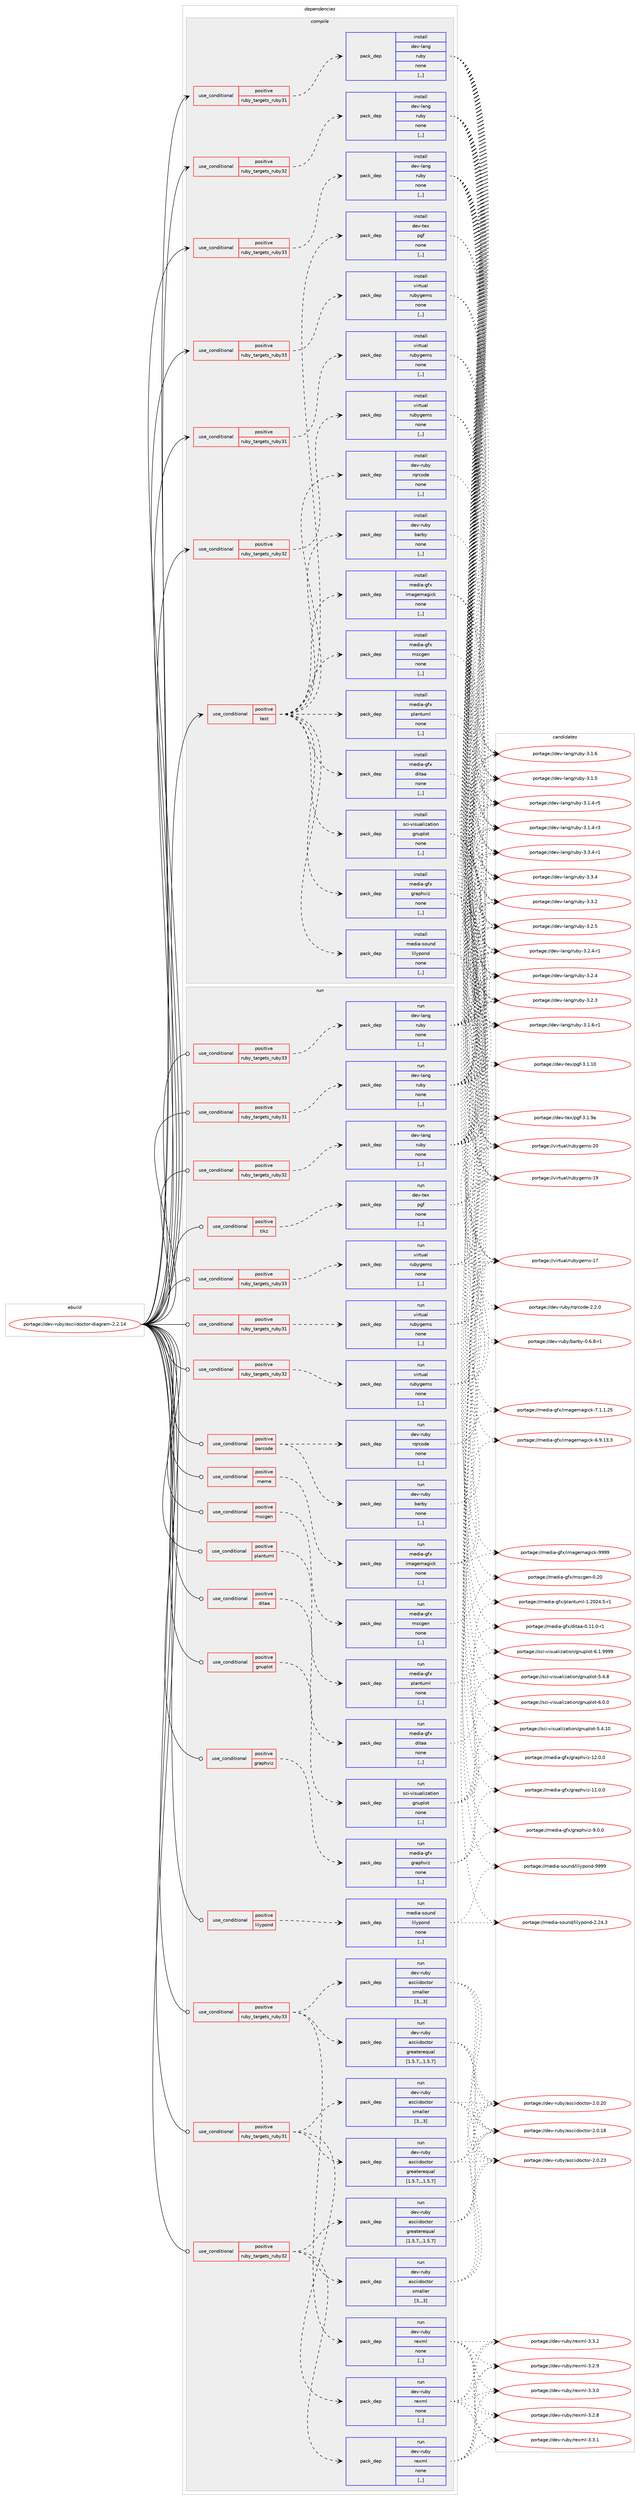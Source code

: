 digraph prolog {

# *************
# Graph options
# *************

newrank=true;
concentrate=true;
compound=true;
graph [rankdir=LR,fontname=Helvetica,fontsize=10,ranksep=1.5];#, ranksep=2.5, nodesep=0.2];
edge  [arrowhead=vee];
node  [fontname=Helvetica,fontsize=10];

# **********
# The ebuild
# **********

subgraph cluster_leftcol {
color=gray;
label=<<i>ebuild</i>>;
id [label="portage://dev-ruby/asciidoctor-diagram-2.2.14", color=red, width=4, href="../dev-ruby/asciidoctor-diagram-2.2.14.svg"];
}

# ****************
# The dependencies
# ****************

subgraph cluster_midcol {
color=gray;
label=<<i>dependencies</i>>;
subgraph cluster_compile {
fillcolor="#eeeeee";
style=filled;
label=<<i>compile</i>>;
subgraph cond44416 {
dependency176655 [label=<<TABLE BORDER="0" CELLBORDER="1" CELLSPACING="0" CELLPADDING="4"><TR><TD ROWSPAN="3" CELLPADDING="10">use_conditional</TD></TR><TR><TD>positive</TD></TR><TR><TD>ruby_targets_ruby31</TD></TR></TABLE>>, shape=none, color=red];
subgraph pack130947 {
dependency176656 [label=<<TABLE BORDER="0" CELLBORDER="1" CELLSPACING="0" CELLPADDING="4" WIDTH="220"><TR><TD ROWSPAN="6" CELLPADDING="30">pack_dep</TD></TR><TR><TD WIDTH="110">install</TD></TR><TR><TD>dev-lang</TD></TR><TR><TD>ruby</TD></TR><TR><TD>none</TD></TR><TR><TD>[,,]</TD></TR></TABLE>>, shape=none, color=blue];
}
dependency176655:e -> dependency176656:w [weight=20,style="dashed",arrowhead="vee"];
}
id:e -> dependency176655:w [weight=20,style="solid",arrowhead="vee"];
subgraph cond44417 {
dependency176657 [label=<<TABLE BORDER="0" CELLBORDER="1" CELLSPACING="0" CELLPADDING="4"><TR><TD ROWSPAN="3" CELLPADDING="10">use_conditional</TD></TR><TR><TD>positive</TD></TR><TR><TD>ruby_targets_ruby31</TD></TR></TABLE>>, shape=none, color=red];
subgraph pack130948 {
dependency176658 [label=<<TABLE BORDER="0" CELLBORDER="1" CELLSPACING="0" CELLPADDING="4" WIDTH="220"><TR><TD ROWSPAN="6" CELLPADDING="30">pack_dep</TD></TR><TR><TD WIDTH="110">install</TD></TR><TR><TD>virtual</TD></TR><TR><TD>rubygems</TD></TR><TR><TD>none</TD></TR><TR><TD>[,,]</TD></TR></TABLE>>, shape=none, color=blue];
}
dependency176657:e -> dependency176658:w [weight=20,style="dashed",arrowhead="vee"];
}
id:e -> dependency176657:w [weight=20,style="solid",arrowhead="vee"];
subgraph cond44418 {
dependency176659 [label=<<TABLE BORDER="0" CELLBORDER="1" CELLSPACING="0" CELLPADDING="4"><TR><TD ROWSPAN="3" CELLPADDING="10">use_conditional</TD></TR><TR><TD>positive</TD></TR><TR><TD>ruby_targets_ruby32</TD></TR></TABLE>>, shape=none, color=red];
subgraph pack130949 {
dependency176660 [label=<<TABLE BORDER="0" CELLBORDER="1" CELLSPACING="0" CELLPADDING="4" WIDTH="220"><TR><TD ROWSPAN="6" CELLPADDING="30">pack_dep</TD></TR><TR><TD WIDTH="110">install</TD></TR><TR><TD>dev-lang</TD></TR><TR><TD>ruby</TD></TR><TR><TD>none</TD></TR><TR><TD>[,,]</TD></TR></TABLE>>, shape=none, color=blue];
}
dependency176659:e -> dependency176660:w [weight=20,style="dashed",arrowhead="vee"];
}
id:e -> dependency176659:w [weight=20,style="solid",arrowhead="vee"];
subgraph cond44419 {
dependency176661 [label=<<TABLE BORDER="0" CELLBORDER="1" CELLSPACING="0" CELLPADDING="4"><TR><TD ROWSPAN="3" CELLPADDING="10">use_conditional</TD></TR><TR><TD>positive</TD></TR><TR><TD>ruby_targets_ruby32</TD></TR></TABLE>>, shape=none, color=red];
subgraph pack130950 {
dependency176662 [label=<<TABLE BORDER="0" CELLBORDER="1" CELLSPACING="0" CELLPADDING="4" WIDTH="220"><TR><TD ROWSPAN="6" CELLPADDING="30">pack_dep</TD></TR><TR><TD WIDTH="110">install</TD></TR><TR><TD>virtual</TD></TR><TR><TD>rubygems</TD></TR><TR><TD>none</TD></TR><TR><TD>[,,]</TD></TR></TABLE>>, shape=none, color=blue];
}
dependency176661:e -> dependency176662:w [weight=20,style="dashed",arrowhead="vee"];
}
id:e -> dependency176661:w [weight=20,style="solid",arrowhead="vee"];
subgraph cond44420 {
dependency176663 [label=<<TABLE BORDER="0" CELLBORDER="1" CELLSPACING="0" CELLPADDING="4"><TR><TD ROWSPAN="3" CELLPADDING="10">use_conditional</TD></TR><TR><TD>positive</TD></TR><TR><TD>ruby_targets_ruby33</TD></TR></TABLE>>, shape=none, color=red];
subgraph pack130951 {
dependency176664 [label=<<TABLE BORDER="0" CELLBORDER="1" CELLSPACING="0" CELLPADDING="4" WIDTH="220"><TR><TD ROWSPAN="6" CELLPADDING="30">pack_dep</TD></TR><TR><TD WIDTH="110">install</TD></TR><TR><TD>dev-lang</TD></TR><TR><TD>ruby</TD></TR><TR><TD>none</TD></TR><TR><TD>[,,]</TD></TR></TABLE>>, shape=none, color=blue];
}
dependency176663:e -> dependency176664:w [weight=20,style="dashed",arrowhead="vee"];
}
id:e -> dependency176663:w [weight=20,style="solid",arrowhead="vee"];
subgraph cond44421 {
dependency176665 [label=<<TABLE BORDER="0" CELLBORDER="1" CELLSPACING="0" CELLPADDING="4"><TR><TD ROWSPAN="3" CELLPADDING="10">use_conditional</TD></TR><TR><TD>positive</TD></TR><TR><TD>ruby_targets_ruby33</TD></TR></TABLE>>, shape=none, color=red];
subgraph pack130952 {
dependency176666 [label=<<TABLE BORDER="0" CELLBORDER="1" CELLSPACING="0" CELLPADDING="4" WIDTH="220"><TR><TD ROWSPAN="6" CELLPADDING="30">pack_dep</TD></TR><TR><TD WIDTH="110">install</TD></TR><TR><TD>virtual</TD></TR><TR><TD>rubygems</TD></TR><TR><TD>none</TD></TR><TR><TD>[,,]</TD></TR></TABLE>>, shape=none, color=blue];
}
dependency176665:e -> dependency176666:w [weight=20,style="dashed",arrowhead="vee"];
}
id:e -> dependency176665:w [weight=20,style="solid",arrowhead="vee"];
subgraph cond44422 {
dependency176667 [label=<<TABLE BORDER="0" CELLBORDER="1" CELLSPACING="0" CELLPADDING="4"><TR><TD ROWSPAN="3" CELLPADDING="10">use_conditional</TD></TR><TR><TD>positive</TD></TR><TR><TD>test</TD></TR></TABLE>>, shape=none, color=red];
subgraph pack130953 {
dependency176668 [label=<<TABLE BORDER="0" CELLBORDER="1" CELLSPACING="0" CELLPADDING="4" WIDTH="220"><TR><TD ROWSPAN="6" CELLPADDING="30">pack_dep</TD></TR><TR><TD WIDTH="110">install</TD></TR><TR><TD>dev-ruby</TD></TR><TR><TD>rqrcode</TD></TR><TR><TD>none</TD></TR><TR><TD>[,,]</TD></TR></TABLE>>, shape=none, color=blue];
}
dependency176667:e -> dependency176668:w [weight=20,style="dashed",arrowhead="vee"];
subgraph pack130954 {
dependency176669 [label=<<TABLE BORDER="0" CELLBORDER="1" CELLSPACING="0" CELLPADDING="4" WIDTH="220"><TR><TD ROWSPAN="6" CELLPADDING="30">pack_dep</TD></TR><TR><TD WIDTH="110">install</TD></TR><TR><TD>dev-ruby</TD></TR><TR><TD>barby</TD></TR><TR><TD>none</TD></TR><TR><TD>[,,]</TD></TR></TABLE>>, shape=none, color=blue];
}
dependency176667:e -> dependency176669:w [weight=20,style="dashed",arrowhead="vee"];
subgraph pack130955 {
dependency176670 [label=<<TABLE BORDER="0" CELLBORDER="1" CELLSPACING="0" CELLPADDING="4" WIDTH="220"><TR><TD ROWSPAN="6" CELLPADDING="30">pack_dep</TD></TR><TR><TD WIDTH="110">install</TD></TR><TR><TD>media-gfx</TD></TR><TR><TD>ditaa</TD></TR><TR><TD>none</TD></TR><TR><TD>[,,]</TD></TR></TABLE>>, shape=none, color=blue];
}
dependency176667:e -> dependency176670:w [weight=20,style="dashed",arrowhead="vee"];
subgraph pack130956 {
dependency176671 [label=<<TABLE BORDER="0" CELLBORDER="1" CELLSPACING="0" CELLPADDING="4" WIDTH="220"><TR><TD ROWSPAN="6" CELLPADDING="30">pack_dep</TD></TR><TR><TD WIDTH="110">install</TD></TR><TR><TD>sci-visualization</TD></TR><TR><TD>gnuplot</TD></TR><TR><TD>none</TD></TR><TR><TD>[,,]</TD></TR></TABLE>>, shape=none, color=blue];
}
dependency176667:e -> dependency176671:w [weight=20,style="dashed",arrowhead="vee"];
subgraph pack130957 {
dependency176672 [label=<<TABLE BORDER="0" CELLBORDER="1" CELLSPACING="0" CELLPADDING="4" WIDTH="220"><TR><TD ROWSPAN="6" CELLPADDING="30">pack_dep</TD></TR><TR><TD WIDTH="110">install</TD></TR><TR><TD>media-gfx</TD></TR><TR><TD>graphviz</TD></TR><TR><TD>none</TD></TR><TR><TD>[,,]</TD></TR></TABLE>>, shape=none, color=blue];
}
dependency176667:e -> dependency176672:w [weight=20,style="dashed",arrowhead="vee"];
subgraph pack130958 {
dependency176673 [label=<<TABLE BORDER="0" CELLBORDER="1" CELLSPACING="0" CELLPADDING="4" WIDTH="220"><TR><TD ROWSPAN="6" CELLPADDING="30">pack_dep</TD></TR><TR><TD WIDTH="110">install</TD></TR><TR><TD>media-sound</TD></TR><TR><TD>lilypond</TD></TR><TR><TD>none</TD></TR><TR><TD>[,,]</TD></TR></TABLE>>, shape=none, color=blue];
}
dependency176667:e -> dependency176673:w [weight=20,style="dashed",arrowhead="vee"];
subgraph pack130959 {
dependency176674 [label=<<TABLE BORDER="0" CELLBORDER="1" CELLSPACING="0" CELLPADDING="4" WIDTH="220"><TR><TD ROWSPAN="6" CELLPADDING="30">pack_dep</TD></TR><TR><TD WIDTH="110">install</TD></TR><TR><TD>media-gfx</TD></TR><TR><TD>imagemagick</TD></TR><TR><TD>none</TD></TR><TR><TD>[,,]</TD></TR></TABLE>>, shape=none, color=blue];
}
dependency176667:e -> dependency176674:w [weight=20,style="dashed",arrowhead="vee"];
subgraph pack130960 {
dependency176675 [label=<<TABLE BORDER="0" CELLBORDER="1" CELLSPACING="0" CELLPADDING="4" WIDTH="220"><TR><TD ROWSPAN="6" CELLPADDING="30">pack_dep</TD></TR><TR><TD WIDTH="110">install</TD></TR><TR><TD>media-gfx</TD></TR><TR><TD>mscgen</TD></TR><TR><TD>none</TD></TR><TR><TD>[,,]</TD></TR></TABLE>>, shape=none, color=blue];
}
dependency176667:e -> dependency176675:w [weight=20,style="dashed",arrowhead="vee"];
subgraph pack130961 {
dependency176676 [label=<<TABLE BORDER="0" CELLBORDER="1" CELLSPACING="0" CELLPADDING="4" WIDTH="220"><TR><TD ROWSPAN="6" CELLPADDING="30">pack_dep</TD></TR><TR><TD WIDTH="110">install</TD></TR><TR><TD>media-gfx</TD></TR><TR><TD>plantuml</TD></TR><TR><TD>none</TD></TR><TR><TD>[,,]</TD></TR></TABLE>>, shape=none, color=blue];
}
dependency176667:e -> dependency176676:w [weight=20,style="dashed",arrowhead="vee"];
subgraph pack130962 {
dependency176677 [label=<<TABLE BORDER="0" CELLBORDER="1" CELLSPACING="0" CELLPADDING="4" WIDTH="220"><TR><TD ROWSPAN="6" CELLPADDING="30">pack_dep</TD></TR><TR><TD WIDTH="110">install</TD></TR><TR><TD>dev-tex</TD></TR><TR><TD>pgf</TD></TR><TR><TD>none</TD></TR><TR><TD>[,,]</TD></TR></TABLE>>, shape=none, color=blue];
}
dependency176667:e -> dependency176677:w [weight=20,style="dashed",arrowhead="vee"];
}
id:e -> dependency176667:w [weight=20,style="solid",arrowhead="vee"];
}
subgraph cluster_compileandrun {
fillcolor="#eeeeee";
style=filled;
label=<<i>compile and run</i>>;
}
subgraph cluster_run {
fillcolor="#eeeeee";
style=filled;
label=<<i>run</i>>;
subgraph cond44423 {
dependency176678 [label=<<TABLE BORDER="0" CELLBORDER="1" CELLSPACING="0" CELLPADDING="4"><TR><TD ROWSPAN="3" CELLPADDING="10">use_conditional</TD></TR><TR><TD>positive</TD></TR><TR><TD>barcode</TD></TR></TABLE>>, shape=none, color=red];
subgraph pack130963 {
dependency176679 [label=<<TABLE BORDER="0" CELLBORDER="1" CELLSPACING="0" CELLPADDING="4" WIDTH="220"><TR><TD ROWSPAN="6" CELLPADDING="30">pack_dep</TD></TR><TR><TD WIDTH="110">run</TD></TR><TR><TD>dev-ruby</TD></TR><TR><TD>rqrcode</TD></TR><TR><TD>none</TD></TR><TR><TD>[,,]</TD></TR></TABLE>>, shape=none, color=blue];
}
dependency176678:e -> dependency176679:w [weight=20,style="dashed",arrowhead="vee"];
subgraph pack130964 {
dependency176680 [label=<<TABLE BORDER="0" CELLBORDER="1" CELLSPACING="0" CELLPADDING="4" WIDTH="220"><TR><TD ROWSPAN="6" CELLPADDING="30">pack_dep</TD></TR><TR><TD WIDTH="110">run</TD></TR><TR><TD>dev-ruby</TD></TR><TR><TD>barby</TD></TR><TR><TD>none</TD></TR><TR><TD>[,,]</TD></TR></TABLE>>, shape=none, color=blue];
}
dependency176678:e -> dependency176680:w [weight=20,style="dashed",arrowhead="vee"];
}
id:e -> dependency176678:w [weight=20,style="solid",arrowhead="odot"];
subgraph cond44424 {
dependency176681 [label=<<TABLE BORDER="0" CELLBORDER="1" CELLSPACING="0" CELLPADDING="4"><TR><TD ROWSPAN="3" CELLPADDING="10">use_conditional</TD></TR><TR><TD>positive</TD></TR><TR><TD>ditaa</TD></TR></TABLE>>, shape=none, color=red];
subgraph pack130965 {
dependency176682 [label=<<TABLE BORDER="0" CELLBORDER="1" CELLSPACING="0" CELLPADDING="4" WIDTH="220"><TR><TD ROWSPAN="6" CELLPADDING="30">pack_dep</TD></TR><TR><TD WIDTH="110">run</TD></TR><TR><TD>media-gfx</TD></TR><TR><TD>ditaa</TD></TR><TR><TD>none</TD></TR><TR><TD>[,,]</TD></TR></TABLE>>, shape=none, color=blue];
}
dependency176681:e -> dependency176682:w [weight=20,style="dashed",arrowhead="vee"];
}
id:e -> dependency176681:w [weight=20,style="solid",arrowhead="odot"];
subgraph cond44425 {
dependency176683 [label=<<TABLE BORDER="0" CELLBORDER="1" CELLSPACING="0" CELLPADDING="4"><TR><TD ROWSPAN="3" CELLPADDING="10">use_conditional</TD></TR><TR><TD>positive</TD></TR><TR><TD>gnuplot</TD></TR></TABLE>>, shape=none, color=red];
subgraph pack130966 {
dependency176684 [label=<<TABLE BORDER="0" CELLBORDER="1" CELLSPACING="0" CELLPADDING="4" WIDTH="220"><TR><TD ROWSPAN="6" CELLPADDING="30">pack_dep</TD></TR><TR><TD WIDTH="110">run</TD></TR><TR><TD>sci-visualization</TD></TR><TR><TD>gnuplot</TD></TR><TR><TD>none</TD></TR><TR><TD>[,,]</TD></TR></TABLE>>, shape=none, color=blue];
}
dependency176683:e -> dependency176684:w [weight=20,style="dashed",arrowhead="vee"];
}
id:e -> dependency176683:w [weight=20,style="solid",arrowhead="odot"];
subgraph cond44426 {
dependency176685 [label=<<TABLE BORDER="0" CELLBORDER="1" CELLSPACING="0" CELLPADDING="4"><TR><TD ROWSPAN="3" CELLPADDING="10">use_conditional</TD></TR><TR><TD>positive</TD></TR><TR><TD>graphviz</TD></TR></TABLE>>, shape=none, color=red];
subgraph pack130967 {
dependency176686 [label=<<TABLE BORDER="0" CELLBORDER="1" CELLSPACING="0" CELLPADDING="4" WIDTH="220"><TR><TD ROWSPAN="6" CELLPADDING="30">pack_dep</TD></TR><TR><TD WIDTH="110">run</TD></TR><TR><TD>media-gfx</TD></TR><TR><TD>graphviz</TD></TR><TR><TD>none</TD></TR><TR><TD>[,,]</TD></TR></TABLE>>, shape=none, color=blue];
}
dependency176685:e -> dependency176686:w [weight=20,style="dashed",arrowhead="vee"];
}
id:e -> dependency176685:w [weight=20,style="solid",arrowhead="odot"];
subgraph cond44427 {
dependency176687 [label=<<TABLE BORDER="0" CELLBORDER="1" CELLSPACING="0" CELLPADDING="4"><TR><TD ROWSPAN="3" CELLPADDING="10">use_conditional</TD></TR><TR><TD>positive</TD></TR><TR><TD>lilypond</TD></TR></TABLE>>, shape=none, color=red];
subgraph pack130968 {
dependency176688 [label=<<TABLE BORDER="0" CELLBORDER="1" CELLSPACING="0" CELLPADDING="4" WIDTH="220"><TR><TD ROWSPAN="6" CELLPADDING="30">pack_dep</TD></TR><TR><TD WIDTH="110">run</TD></TR><TR><TD>media-sound</TD></TR><TR><TD>lilypond</TD></TR><TR><TD>none</TD></TR><TR><TD>[,,]</TD></TR></TABLE>>, shape=none, color=blue];
}
dependency176687:e -> dependency176688:w [weight=20,style="dashed",arrowhead="vee"];
}
id:e -> dependency176687:w [weight=20,style="solid",arrowhead="odot"];
subgraph cond44428 {
dependency176689 [label=<<TABLE BORDER="0" CELLBORDER="1" CELLSPACING="0" CELLPADDING="4"><TR><TD ROWSPAN="3" CELLPADDING="10">use_conditional</TD></TR><TR><TD>positive</TD></TR><TR><TD>meme</TD></TR></TABLE>>, shape=none, color=red];
subgraph pack130969 {
dependency176690 [label=<<TABLE BORDER="0" CELLBORDER="1" CELLSPACING="0" CELLPADDING="4" WIDTH="220"><TR><TD ROWSPAN="6" CELLPADDING="30">pack_dep</TD></TR><TR><TD WIDTH="110">run</TD></TR><TR><TD>media-gfx</TD></TR><TR><TD>imagemagick</TD></TR><TR><TD>none</TD></TR><TR><TD>[,,]</TD></TR></TABLE>>, shape=none, color=blue];
}
dependency176689:e -> dependency176690:w [weight=20,style="dashed",arrowhead="vee"];
}
id:e -> dependency176689:w [weight=20,style="solid",arrowhead="odot"];
subgraph cond44429 {
dependency176691 [label=<<TABLE BORDER="0" CELLBORDER="1" CELLSPACING="0" CELLPADDING="4"><TR><TD ROWSPAN="3" CELLPADDING="10">use_conditional</TD></TR><TR><TD>positive</TD></TR><TR><TD>mscgen</TD></TR></TABLE>>, shape=none, color=red];
subgraph pack130970 {
dependency176692 [label=<<TABLE BORDER="0" CELLBORDER="1" CELLSPACING="0" CELLPADDING="4" WIDTH="220"><TR><TD ROWSPAN="6" CELLPADDING="30">pack_dep</TD></TR><TR><TD WIDTH="110">run</TD></TR><TR><TD>media-gfx</TD></TR><TR><TD>mscgen</TD></TR><TR><TD>none</TD></TR><TR><TD>[,,]</TD></TR></TABLE>>, shape=none, color=blue];
}
dependency176691:e -> dependency176692:w [weight=20,style="dashed",arrowhead="vee"];
}
id:e -> dependency176691:w [weight=20,style="solid",arrowhead="odot"];
subgraph cond44430 {
dependency176693 [label=<<TABLE BORDER="0" CELLBORDER="1" CELLSPACING="0" CELLPADDING="4"><TR><TD ROWSPAN="3" CELLPADDING="10">use_conditional</TD></TR><TR><TD>positive</TD></TR><TR><TD>plantuml</TD></TR></TABLE>>, shape=none, color=red];
subgraph pack130971 {
dependency176694 [label=<<TABLE BORDER="0" CELLBORDER="1" CELLSPACING="0" CELLPADDING="4" WIDTH="220"><TR><TD ROWSPAN="6" CELLPADDING="30">pack_dep</TD></TR><TR><TD WIDTH="110">run</TD></TR><TR><TD>media-gfx</TD></TR><TR><TD>plantuml</TD></TR><TR><TD>none</TD></TR><TR><TD>[,,]</TD></TR></TABLE>>, shape=none, color=blue];
}
dependency176693:e -> dependency176694:w [weight=20,style="dashed",arrowhead="vee"];
}
id:e -> dependency176693:w [weight=20,style="solid",arrowhead="odot"];
subgraph cond44431 {
dependency176695 [label=<<TABLE BORDER="0" CELLBORDER="1" CELLSPACING="0" CELLPADDING="4"><TR><TD ROWSPAN="3" CELLPADDING="10">use_conditional</TD></TR><TR><TD>positive</TD></TR><TR><TD>ruby_targets_ruby31</TD></TR></TABLE>>, shape=none, color=red];
subgraph pack130972 {
dependency176696 [label=<<TABLE BORDER="0" CELLBORDER="1" CELLSPACING="0" CELLPADDING="4" WIDTH="220"><TR><TD ROWSPAN="6" CELLPADDING="30">pack_dep</TD></TR><TR><TD WIDTH="110">run</TD></TR><TR><TD>dev-lang</TD></TR><TR><TD>ruby</TD></TR><TR><TD>none</TD></TR><TR><TD>[,,]</TD></TR></TABLE>>, shape=none, color=blue];
}
dependency176695:e -> dependency176696:w [weight=20,style="dashed",arrowhead="vee"];
}
id:e -> dependency176695:w [weight=20,style="solid",arrowhead="odot"];
subgraph cond44432 {
dependency176697 [label=<<TABLE BORDER="0" CELLBORDER="1" CELLSPACING="0" CELLPADDING="4"><TR><TD ROWSPAN="3" CELLPADDING="10">use_conditional</TD></TR><TR><TD>positive</TD></TR><TR><TD>ruby_targets_ruby31</TD></TR></TABLE>>, shape=none, color=red];
subgraph pack130973 {
dependency176698 [label=<<TABLE BORDER="0" CELLBORDER="1" CELLSPACING="0" CELLPADDING="4" WIDTH="220"><TR><TD ROWSPAN="6" CELLPADDING="30">pack_dep</TD></TR><TR><TD WIDTH="110">run</TD></TR><TR><TD>dev-ruby</TD></TR><TR><TD>asciidoctor</TD></TR><TR><TD>greaterequal</TD></TR><TR><TD>[1.5.7,,,1.5.7]</TD></TR></TABLE>>, shape=none, color=blue];
}
dependency176697:e -> dependency176698:w [weight=20,style="dashed",arrowhead="vee"];
subgraph pack130974 {
dependency176699 [label=<<TABLE BORDER="0" CELLBORDER="1" CELLSPACING="0" CELLPADDING="4" WIDTH="220"><TR><TD ROWSPAN="6" CELLPADDING="30">pack_dep</TD></TR><TR><TD WIDTH="110">run</TD></TR><TR><TD>dev-ruby</TD></TR><TR><TD>asciidoctor</TD></TR><TR><TD>smaller</TD></TR><TR><TD>[3,,,3]</TD></TR></TABLE>>, shape=none, color=blue];
}
dependency176697:e -> dependency176699:w [weight=20,style="dashed",arrowhead="vee"];
subgraph pack130975 {
dependency176700 [label=<<TABLE BORDER="0" CELLBORDER="1" CELLSPACING="0" CELLPADDING="4" WIDTH="220"><TR><TD ROWSPAN="6" CELLPADDING="30">pack_dep</TD></TR><TR><TD WIDTH="110">run</TD></TR><TR><TD>dev-ruby</TD></TR><TR><TD>rexml</TD></TR><TR><TD>none</TD></TR><TR><TD>[,,]</TD></TR></TABLE>>, shape=none, color=blue];
}
dependency176697:e -> dependency176700:w [weight=20,style="dashed",arrowhead="vee"];
}
id:e -> dependency176697:w [weight=20,style="solid",arrowhead="odot"];
subgraph cond44433 {
dependency176701 [label=<<TABLE BORDER="0" CELLBORDER="1" CELLSPACING="0" CELLPADDING="4"><TR><TD ROWSPAN="3" CELLPADDING="10">use_conditional</TD></TR><TR><TD>positive</TD></TR><TR><TD>ruby_targets_ruby31</TD></TR></TABLE>>, shape=none, color=red];
subgraph pack130976 {
dependency176702 [label=<<TABLE BORDER="0" CELLBORDER="1" CELLSPACING="0" CELLPADDING="4" WIDTH="220"><TR><TD ROWSPAN="6" CELLPADDING="30">pack_dep</TD></TR><TR><TD WIDTH="110">run</TD></TR><TR><TD>virtual</TD></TR><TR><TD>rubygems</TD></TR><TR><TD>none</TD></TR><TR><TD>[,,]</TD></TR></TABLE>>, shape=none, color=blue];
}
dependency176701:e -> dependency176702:w [weight=20,style="dashed",arrowhead="vee"];
}
id:e -> dependency176701:w [weight=20,style="solid",arrowhead="odot"];
subgraph cond44434 {
dependency176703 [label=<<TABLE BORDER="0" CELLBORDER="1" CELLSPACING="0" CELLPADDING="4"><TR><TD ROWSPAN="3" CELLPADDING="10">use_conditional</TD></TR><TR><TD>positive</TD></TR><TR><TD>ruby_targets_ruby32</TD></TR></TABLE>>, shape=none, color=red];
subgraph pack130977 {
dependency176704 [label=<<TABLE BORDER="0" CELLBORDER="1" CELLSPACING="0" CELLPADDING="4" WIDTH="220"><TR><TD ROWSPAN="6" CELLPADDING="30">pack_dep</TD></TR><TR><TD WIDTH="110">run</TD></TR><TR><TD>dev-lang</TD></TR><TR><TD>ruby</TD></TR><TR><TD>none</TD></TR><TR><TD>[,,]</TD></TR></TABLE>>, shape=none, color=blue];
}
dependency176703:e -> dependency176704:w [weight=20,style="dashed",arrowhead="vee"];
}
id:e -> dependency176703:w [weight=20,style="solid",arrowhead="odot"];
subgraph cond44435 {
dependency176705 [label=<<TABLE BORDER="0" CELLBORDER="1" CELLSPACING="0" CELLPADDING="4"><TR><TD ROWSPAN="3" CELLPADDING="10">use_conditional</TD></TR><TR><TD>positive</TD></TR><TR><TD>ruby_targets_ruby32</TD></TR></TABLE>>, shape=none, color=red];
subgraph pack130978 {
dependency176706 [label=<<TABLE BORDER="0" CELLBORDER="1" CELLSPACING="0" CELLPADDING="4" WIDTH="220"><TR><TD ROWSPAN="6" CELLPADDING="30">pack_dep</TD></TR><TR><TD WIDTH="110">run</TD></TR><TR><TD>dev-ruby</TD></TR><TR><TD>asciidoctor</TD></TR><TR><TD>greaterequal</TD></TR><TR><TD>[1.5.7,,,1.5.7]</TD></TR></TABLE>>, shape=none, color=blue];
}
dependency176705:e -> dependency176706:w [weight=20,style="dashed",arrowhead="vee"];
subgraph pack130979 {
dependency176707 [label=<<TABLE BORDER="0" CELLBORDER="1" CELLSPACING="0" CELLPADDING="4" WIDTH="220"><TR><TD ROWSPAN="6" CELLPADDING="30">pack_dep</TD></TR><TR><TD WIDTH="110">run</TD></TR><TR><TD>dev-ruby</TD></TR><TR><TD>asciidoctor</TD></TR><TR><TD>smaller</TD></TR><TR><TD>[3,,,3]</TD></TR></TABLE>>, shape=none, color=blue];
}
dependency176705:e -> dependency176707:w [weight=20,style="dashed",arrowhead="vee"];
subgraph pack130980 {
dependency176708 [label=<<TABLE BORDER="0" CELLBORDER="1" CELLSPACING="0" CELLPADDING="4" WIDTH="220"><TR><TD ROWSPAN="6" CELLPADDING="30">pack_dep</TD></TR><TR><TD WIDTH="110">run</TD></TR><TR><TD>dev-ruby</TD></TR><TR><TD>rexml</TD></TR><TR><TD>none</TD></TR><TR><TD>[,,]</TD></TR></TABLE>>, shape=none, color=blue];
}
dependency176705:e -> dependency176708:w [weight=20,style="dashed",arrowhead="vee"];
}
id:e -> dependency176705:w [weight=20,style="solid",arrowhead="odot"];
subgraph cond44436 {
dependency176709 [label=<<TABLE BORDER="0" CELLBORDER="1" CELLSPACING="0" CELLPADDING="4"><TR><TD ROWSPAN="3" CELLPADDING="10">use_conditional</TD></TR><TR><TD>positive</TD></TR><TR><TD>ruby_targets_ruby32</TD></TR></TABLE>>, shape=none, color=red];
subgraph pack130981 {
dependency176710 [label=<<TABLE BORDER="0" CELLBORDER="1" CELLSPACING="0" CELLPADDING="4" WIDTH="220"><TR><TD ROWSPAN="6" CELLPADDING="30">pack_dep</TD></TR><TR><TD WIDTH="110">run</TD></TR><TR><TD>virtual</TD></TR><TR><TD>rubygems</TD></TR><TR><TD>none</TD></TR><TR><TD>[,,]</TD></TR></TABLE>>, shape=none, color=blue];
}
dependency176709:e -> dependency176710:w [weight=20,style="dashed",arrowhead="vee"];
}
id:e -> dependency176709:w [weight=20,style="solid",arrowhead="odot"];
subgraph cond44437 {
dependency176711 [label=<<TABLE BORDER="0" CELLBORDER="1" CELLSPACING="0" CELLPADDING="4"><TR><TD ROWSPAN="3" CELLPADDING="10">use_conditional</TD></TR><TR><TD>positive</TD></TR><TR><TD>ruby_targets_ruby33</TD></TR></TABLE>>, shape=none, color=red];
subgraph pack130982 {
dependency176712 [label=<<TABLE BORDER="0" CELLBORDER="1" CELLSPACING="0" CELLPADDING="4" WIDTH="220"><TR><TD ROWSPAN="6" CELLPADDING="30">pack_dep</TD></TR><TR><TD WIDTH="110">run</TD></TR><TR><TD>dev-lang</TD></TR><TR><TD>ruby</TD></TR><TR><TD>none</TD></TR><TR><TD>[,,]</TD></TR></TABLE>>, shape=none, color=blue];
}
dependency176711:e -> dependency176712:w [weight=20,style="dashed",arrowhead="vee"];
}
id:e -> dependency176711:w [weight=20,style="solid",arrowhead="odot"];
subgraph cond44438 {
dependency176713 [label=<<TABLE BORDER="0" CELLBORDER="1" CELLSPACING="0" CELLPADDING="4"><TR><TD ROWSPAN="3" CELLPADDING="10">use_conditional</TD></TR><TR><TD>positive</TD></TR><TR><TD>ruby_targets_ruby33</TD></TR></TABLE>>, shape=none, color=red];
subgraph pack130983 {
dependency176714 [label=<<TABLE BORDER="0" CELLBORDER="1" CELLSPACING="0" CELLPADDING="4" WIDTH="220"><TR><TD ROWSPAN="6" CELLPADDING="30">pack_dep</TD></TR><TR><TD WIDTH="110">run</TD></TR><TR><TD>dev-ruby</TD></TR><TR><TD>asciidoctor</TD></TR><TR><TD>greaterequal</TD></TR><TR><TD>[1.5.7,,,1.5.7]</TD></TR></TABLE>>, shape=none, color=blue];
}
dependency176713:e -> dependency176714:w [weight=20,style="dashed",arrowhead="vee"];
subgraph pack130984 {
dependency176715 [label=<<TABLE BORDER="0" CELLBORDER="1" CELLSPACING="0" CELLPADDING="4" WIDTH="220"><TR><TD ROWSPAN="6" CELLPADDING="30">pack_dep</TD></TR><TR><TD WIDTH="110">run</TD></TR><TR><TD>dev-ruby</TD></TR><TR><TD>asciidoctor</TD></TR><TR><TD>smaller</TD></TR><TR><TD>[3,,,3]</TD></TR></TABLE>>, shape=none, color=blue];
}
dependency176713:e -> dependency176715:w [weight=20,style="dashed",arrowhead="vee"];
subgraph pack130985 {
dependency176716 [label=<<TABLE BORDER="0" CELLBORDER="1" CELLSPACING="0" CELLPADDING="4" WIDTH="220"><TR><TD ROWSPAN="6" CELLPADDING="30">pack_dep</TD></TR><TR><TD WIDTH="110">run</TD></TR><TR><TD>dev-ruby</TD></TR><TR><TD>rexml</TD></TR><TR><TD>none</TD></TR><TR><TD>[,,]</TD></TR></TABLE>>, shape=none, color=blue];
}
dependency176713:e -> dependency176716:w [weight=20,style="dashed",arrowhead="vee"];
}
id:e -> dependency176713:w [weight=20,style="solid",arrowhead="odot"];
subgraph cond44439 {
dependency176717 [label=<<TABLE BORDER="0" CELLBORDER="1" CELLSPACING="0" CELLPADDING="4"><TR><TD ROWSPAN="3" CELLPADDING="10">use_conditional</TD></TR><TR><TD>positive</TD></TR><TR><TD>ruby_targets_ruby33</TD></TR></TABLE>>, shape=none, color=red];
subgraph pack130986 {
dependency176718 [label=<<TABLE BORDER="0" CELLBORDER="1" CELLSPACING="0" CELLPADDING="4" WIDTH="220"><TR><TD ROWSPAN="6" CELLPADDING="30">pack_dep</TD></TR><TR><TD WIDTH="110">run</TD></TR><TR><TD>virtual</TD></TR><TR><TD>rubygems</TD></TR><TR><TD>none</TD></TR><TR><TD>[,,]</TD></TR></TABLE>>, shape=none, color=blue];
}
dependency176717:e -> dependency176718:w [weight=20,style="dashed",arrowhead="vee"];
}
id:e -> dependency176717:w [weight=20,style="solid",arrowhead="odot"];
subgraph cond44440 {
dependency176719 [label=<<TABLE BORDER="0" CELLBORDER="1" CELLSPACING="0" CELLPADDING="4"><TR><TD ROWSPAN="3" CELLPADDING="10">use_conditional</TD></TR><TR><TD>positive</TD></TR><TR><TD>tikz</TD></TR></TABLE>>, shape=none, color=red];
subgraph pack130987 {
dependency176720 [label=<<TABLE BORDER="0" CELLBORDER="1" CELLSPACING="0" CELLPADDING="4" WIDTH="220"><TR><TD ROWSPAN="6" CELLPADDING="30">pack_dep</TD></TR><TR><TD WIDTH="110">run</TD></TR><TR><TD>dev-tex</TD></TR><TR><TD>pgf</TD></TR><TR><TD>none</TD></TR><TR><TD>[,,]</TD></TR></TABLE>>, shape=none, color=blue];
}
dependency176719:e -> dependency176720:w [weight=20,style="dashed",arrowhead="vee"];
}
id:e -> dependency176719:w [weight=20,style="solid",arrowhead="odot"];
}
}

# **************
# The candidates
# **************

subgraph cluster_choices {
rank=same;
color=gray;
label=<<i>candidates</i>>;

subgraph choice130947 {
color=black;
nodesep=1;
choice100101118451089711010347114117981214551465146524511449 [label="portage://dev-lang/ruby-3.3.4-r1", color=red, width=4,href="../dev-lang/ruby-3.3.4-r1.svg"];
choice10010111845108971101034711411798121455146514652 [label="portage://dev-lang/ruby-3.3.4", color=red, width=4,href="../dev-lang/ruby-3.3.4.svg"];
choice10010111845108971101034711411798121455146514650 [label="portage://dev-lang/ruby-3.3.2", color=red, width=4,href="../dev-lang/ruby-3.3.2.svg"];
choice10010111845108971101034711411798121455146504653 [label="portage://dev-lang/ruby-3.2.5", color=red, width=4,href="../dev-lang/ruby-3.2.5.svg"];
choice100101118451089711010347114117981214551465046524511449 [label="portage://dev-lang/ruby-3.2.4-r1", color=red, width=4,href="../dev-lang/ruby-3.2.4-r1.svg"];
choice10010111845108971101034711411798121455146504652 [label="portage://dev-lang/ruby-3.2.4", color=red, width=4,href="../dev-lang/ruby-3.2.4.svg"];
choice10010111845108971101034711411798121455146504651 [label="portage://dev-lang/ruby-3.2.3", color=red, width=4,href="../dev-lang/ruby-3.2.3.svg"];
choice100101118451089711010347114117981214551464946544511449 [label="portage://dev-lang/ruby-3.1.6-r1", color=red, width=4,href="../dev-lang/ruby-3.1.6-r1.svg"];
choice10010111845108971101034711411798121455146494654 [label="portage://dev-lang/ruby-3.1.6", color=red, width=4,href="../dev-lang/ruby-3.1.6.svg"];
choice10010111845108971101034711411798121455146494653 [label="portage://dev-lang/ruby-3.1.5", color=red, width=4,href="../dev-lang/ruby-3.1.5.svg"];
choice100101118451089711010347114117981214551464946524511453 [label="portage://dev-lang/ruby-3.1.4-r5", color=red, width=4,href="../dev-lang/ruby-3.1.4-r5.svg"];
choice100101118451089711010347114117981214551464946524511451 [label="portage://dev-lang/ruby-3.1.4-r3", color=red, width=4,href="../dev-lang/ruby-3.1.4-r3.svg"];
dependency176656:e -> choice100101118451089711010347114117981214551465146524511449:w [style=dotted,weight="100"];
dependency176656:e -> choice10010111845108971101034711411798121455146514652:w [style=dotted,weight="100"];
dependency176656:e -> choice10010111845108971101034711411798121455146514650:w [style=dotted,weight="100"];
dependency176656:e -> choice10010111845108971101034711411798121455146504653:w [style=dotted,weight="100"];
dependency176656:e -> choice100101118451089711010347114117981214551465046524511449:w [style=dotted,weight="100"];
dependency176656:e -> choice10010111845108971101034711411798121455146504652:w [style=dotted,weight="100"];
dependency176656:e -> choice10010111845108971101034711411798121455146504651:w [style=dotted,weight="100"];
dependency176656:e -> choice100101118451089711010347114117981214551464946544511449:w [style=dotted,weight="100"];
dependency176656:e -> choice10010111845108971101034711411798121455146494654:w [style=dotted,weight="100"];
dependency176656:e -> choice10010111845108971101034711411798121455146494653:w [style=dotted,weight="100"];
dependency176656:e -> choice100101118451089711010347114117981214551464946524511453:w [style=dotted,weight="100"];
dependency176656:e -> choice100101118451089711010347114117981214551464946524511451:w [style=dotted,weight="100"];
}
subgraph choice130948 {
color=black;
nodesep=1;
choice118105114116117971084711411798121103101109115455048 [label="portage://virtual/rubygems-20", color=red, width=4,href="../virtual/rubygems-20.svg"];
choice118105114116117971084711411798121103101109115454957 [label="portage://virtual/rubygems-19", color=red, width=4,href="../virtual/rubygems-19.svg"];
choice118105114116117971084711411798121103101109115454955 [label="portage://virtual/rubygems-17", color=red, width=4,href="../virtual/rubygems-17.svg"];
dependency176658:e -> choice118105114116117971084711411798121103101109115455048:w [style=dotted,weight="100"];
dependency176658:e -> choice118105114116117971084711411798121103101109115454957:w [style=dotted,weight="100"];
dependency176658:e -> choice118105114116117971084711411798121103101109115454955:w [style=dotted,weight="100"];
}
subgraph choice130949 {
color=black;
nodesep=1;
choice100101118451089711010347114117981214551465146524511449 [label="portage://dev-lang/ruby-3.3.4-r1", color=red, width=4,href="../dev-lang/ruby-3.3.4-r1.svg"];
choice10010111845108971101034711411798121455146514652 [label="portage://dev-lang/ruby-3.3.4", color=red, width=4,href="../dev-lang/ruby-3.3.4.svg"];
choice10010111845108971101034711411798121455146514650 [label="portage://dev-lang/ruby-3.3.2", color=red, width=4,href="../dev-lang/ruby-3.3.2.svg"];
choice10010111845108971101034711411798121455146504653 [label="portage://dev-lang/ruby-3.2.5", color=red, width=4,href="../dev-lang/ruby-3.2.5.svg"];
choice100101118451089711010347114117981214551465046524511449 [label="portage://dev-lang/ruby-3.2.4-r1", color=red, width=4,href="../dev-lang/ruby-3.2.4-r1.svg"];
choice10010111845108971101034711411798121455146504652 [label="portage://dev-lang/ruby-3.2.4", color=red, width=4,href="../dev-lang/ruby-3.2.4.svg"];
choice10010111845108971101034711411798121455146504651 [label="portage://dev-lang/ruby-3.2.3", color=red, width=4,href="../dev-lang/ruby-3.2.3.svg"];
choice100101118451089711010347114117981214551464946544511449 [label="portage://dev-lang/ruby-3.1.6-r1", color=red, width=4,href="../dev-lang/ruby-3.1.6-r1.svg"];
choice10010111845108971101034711411798121455146494654 [label="portage://dev-lang/ruby-3.1.6", color=red, width=4,href="../dev-lang/ruby-3.1.6.svg"];
choice10010111845108971101034711411798121455146494653 [label="portage://dev-lang/ruby-3.1.5", color=red, width=4,href="../dev-lang/ruby-3.1.5.svg"];
choice100101118451089711010347114117981214551464946524511453 [label="portage://dev-lang/ruby-3.1.4-r5", color=red, width=4,href="../dev-lang/ruby-3.1.4-r5.svg"];
choice100101118451089711010347114117981214551464946524511451 [label="portage://dev-lang/ruby-3.1.4-r3", color=red, width=4,href="../dev-lang/ruby-3.1.4-r3.svg"];
dependency176660:e -> choice100101118451089711010347114117981214551465146524511449:w [style=dotted,weight="100"];
dependency176660:e -> choice10010111845108971101034711411798121455146514652:w [style=dotted,weight="100"];
dependency176660:e -> choice10010111845108971101034711411798121455146514650:w [style=dotted,weight="100"];
dependency176660:e -> choice10010111845108971101034711411798121455146504653:w [style=dotted,weight="100"];
dependency176660:e -> choice100101118451089711010347114117981214551465046524511449:w [style=dotted,weight="100"];
dependency176660:e -> choice10010111845108971101034711411798121455146504652:w [style=dotted,weight="100"];
dependency176660:e -> choice10010111845108971101034711411798121455146504651:w [style=dotted,weight="100"];
dependency176660:e -> choice100101118451089711010347114117981214551464946544511449:w [style=dotted,weight="100"];
dependency176660:e -> choice10010111845108971101034711411798121455146494654:w [style=dotted,weight="100"];
dependency176660:e -> choice10010111845108971101034711411798121455146494653:w [style=dotted,weight="100"];
dependency176660:e -> choice100101118451089711010347114117981214551464946524511453:w [style=dotted,weight="100"];
dependency176660:e -> choice100101118451089711010347114117981214551464946524511451:w [style=dotted,weight="100"];
}
subgraph choice130950 {
color=black;
nodesep=1;
choice118105114116117971084711411798121103101109115455048 [label="portage://virtual/rubygems-20", color=red, width=4,href="../virtual/rubygems-20.svg"];
choice118105114116117971084711411798121103101109115454957 [label="portage://virtual/rubygems-19", color=red, width=4,href="../virtual/rubygems-19.svg"];
choice118105114116117971084711411798121103101109115454955 [label="portage://virtual/rubygems-17", color=red, width=4,href="../virtual/rubygems-17.svg"];
dependency176662:e -> choice118105114116117971084711411798121103101109115455048:w [style=dotted,weight="100"];
dependency176662:e -> choice118105114116117971084711411798121103101109115454957:w [style=dotted,weight="100"];
dependency176662:e -> choice118105114116117971084711411798121103101109115454955:w [style=dotted,weight="100"];
}
subgraph choice130951 {
color=black;
nodesep=1;
choice100101118451089711010347114117981214551465146524511449 [label="portage://dev-lang/ruby-3.3.4-r1", color=red, width=4,href="../dev-lang/ruby-3.3.4-r1.svg"];
choice10010111845108971101034711411798121455146514652 [label="portage://dev-lang/ruby-3.3.4", color=red, width=4,href="../dev-lang/ruby-3.3.4.svg"];
choice10010111845108971101034711411798121455146514650 [label="portage://dev-lang/ruby-3.3.2", color=red, width=4,href="../dev-lang/ruby-3.3.2.svg"];
choice10010111845108971101034711411798121455146504653 [label="portage://dev-lang/ruby-3.2.5", color=red, width=4,href="../dev-lang/ruby-3.2.5.svg"];
choice100101118451089711010347114117981214551465046524511449 [label="portage://dev-lang/ruby-3.2.4-r1", color=red, width=4,href="../dev-lang/ruby-3.2.4-r1.svg"];
choice10010111845108971101034711411798121455146504652 [label="portage://dev-lang/ruby-3.2.4", color=red, width=4,href="../dev-lang/ruby-3.2.4.svg"];
choice10010111845108971101034711411798121455146504651 [label="portage://dev-lang/ruby-3.2.3", color=red, width=4,href="../dev-lang/ruby-3.2.3.svg"];
choice100101118451089711010347114117981214551464946544511449 [label="portage://dev-lang/ruby-3.1.6-r1", color=red, width=4,href="../dev-lang/ruby-3.1.6-r1.svg"];
choice10010111845108971101034711411798121455146494654 [label="portage://dev-lang/ruby-3.1.6", color=red, width=4,href="../dev-lang/ruby-3.1.6.svg"];
choice10010111845108971101034711411798121455146494653 [label="portage://dev-lang/ruby-3.1.5", color=red, width=4,href="../dev-lang/ruby-3.1.5.svg"];
choice100101118451089711010347114117981214551464946524511453 [label="portage://dev-lang/ruby-3.1.4-r5", color=red, width=4,href="../dev-lang/ruby-3.1.4-r5.svg"];
choice100101118451089711010347114117981214551464946524511451 [label="portage://dev-lang/ruby-3.1.4-r3", color=red, width=4,href="../dev-lang/ruby-3.1.4-r3.svg"];
dependency176664:e -> choice100101118451089711010347114117981214551465146524511449:w [style=dotted,weight="100"];
dependency176664:e -> choice10010111845108971101034711411798121455146514652:w [style=dotted,weight="100"];
dependency176664:e -> choice10010111845108971101034711411798121455146514650:w [style=dotted,weight="100"];
dependency176664:e -> choice10010111845108971101034711411798121455146504653:w [style=dotted,weight="100"];
dependency176664:e -> choice100101118451089711010347114117981214551465046524511449:w [style=dotted,weight="100"];
dependency176664:e -> choice10010111845108971101034711411798121455146504652:w [style=dotted,weight="100"];
dependency176664:e -> choice10010111845108971101034711411798121455146504651:w [style=dotted,weight="100"];
dependency176664:e -> choice100101118451089711010347114117981214551464946544511449:w [style=dotted,weight="100"];
dependency176664:e -> choice10010111845108971101034711411798121455146494654:w [style=dotted,weight="100"];
dependency176664:e -> choice10010111845108971101034711411798121455146494653:w [style=dotted,weight="100"];
dependency176664:e -> choice100101118451089711010347114117981214551464946524511453:w [style=dotted,weight="100"];
dependency176664:e -> choice100101118451089711010347114117981214551464946524511451:w [style=dotted,weight="100"];
}
subgraph choice130952 {
color=black;
nodesep=1;
choice118105114116117971084711411798121103101109115455048 [label="portage://virtual/rubygems-20", color=red, width=4,href="../virtual/rubygems-20.svg"];
choice118105114116117971084711411798121103101109115454957 [label="portage://virtual/rubygems-19", color=red, width=4,href="../virtual/rubygems-19.svg"];
choice118105114116117971084711411798121103101109115454955 [label="portage://virtual/rubygems-17", color=red, width=4,href="../virtual/rubygems-17.svg"];
dependency176666:e -> choice118105114116117971084711411798121103101109115455048:w [style=dotted,weight="100"];
dependency176666:e -> choice118105114116117971084711411798121103101109115454957:w [style=dotted,weight="100"];
dependency176666:e -> choice118105114116117971084711411798121103101109115454955:w [style=dotted,weight="100"];
}
subgraph choice130953 {
color=black;
nodesep=1;
choice10010111845114117981214711411311499111100101455046504648 [label="portage://dev-ruby/rqrcode-2.2.0", color=red, width=4,href="../dev-ruby/rqrcode-2.2.0.svg"];
dependency176668:e -> choice10010111845114117981214711411311499111100101455046504648:w [style=dotted,weight="100"];
}
subgraph choice130954 {
color=black;
nodesep=1;
choice1001011184511411798121479897114981214548465446564511449 [label="portage://dev-ruby/barby-0.6.8-r1", color=red, width=4,href="../dev-ruby/barby-0.6.8-r1.svg"];
dependency176669:e -> choice1001011184511411798121479897114981214548465446564511449:w [style=dotted,weight="100"];
}
subgraph choice130955 {
color=black;
nodesep=1;
choice1091011001059745103102120471001051169797454846494946484511449 [label="portage://media-gfx/ditaa-0.11.0-r1", color=red, width=4,href="../media-gfx/ditaa-0.11.0-r1.svg"];
dependency176670:e -> choice1091011001059745103102120471001051169797454846494946484511449:w [style=dotted,weight="100"];
}
subgraph choice130956 {
color=black;
nodesep=1;
choice1159910545118105115117971081051229711610511111047103110117112108111116455446494657575757 [label="portage://sci-visualization/gnuplot-6.1.9999", color=red, width=4,href="../sci-visualization/gnuplot-6.1.9999.svg"];
choice1159910545118105115117971081051229711610511111047103110117112108111116455446484648 [label="portage://sci-visualization/gnuplot-6.0.0", color=red, width=4,href="../sci-visualization/gnuplot-6.0.0.svg"];
choice115991054511810511511797108105122971161051111104710311011711210811111645534652464948 [label="portage://sci-visualization/gnuplot-5.4.10", color=red, width=4,href="../sci-visualization/gnuplot-5.4.10.svg"];
choice1159910545118105115117971081051229711610511111047103110117112108111116455346524656 [label="portage://sci-visualization/gnuplot-5.4.8", color=red, width=4,href="../sci-visualization/gnuplot-5.4.8.svg"];
dependency176671:e -> choice1159910545118105115117971081051229711610511111047103110117112108111116455446494657575757:w [style=dotted,weight="100"];
dependency176671:e -> choice1159910545118105115117971081051229711610511111047103110117112108111116455446484648:w [style=dotted,weight="100"];
dependency176671:e -> choice115991054511810511511797108105122971161051111104710311011711210811111645534652464948:w [style=dotted,weight="100"];
dependency176671:e -> choice1159910545118105115117971081051229711610511111047103110117112108111116455346524656:w [style=dotted,weight="100"];
}
subgraph choice130957 {
color=black;
nodesep=1;
choice1091011001059745103102120471031149711210411810512245495046484648 [label="portage://media-gfx/graphviz-12.0.0", color=red, width=4,href="../media-gfx/graphviz-12.0.0.svg"];
choice1091011001059745103102120471031149711210411810512245494946484648 [label="portage://media-gfx/graphviz-11.0.0", color=red, width=4,href="../media-gfx/graphviz-11.0.0.svg"];
choice10910110010597451031021204710311497112104118105122455746484648 [label="portage://media-gfx/graphviz-9.0.0", color=red, width=4,href="../media-gfx/graphviz-9.0.0.svg"];
dependency176672:e -> choice1091011001059745103102120471031149711210411810512245495046484648:w [style=dotted,weight="100"];
dependency176672:e -> choice1091011001059745103102120471031149711210411810512245494946484648:w [style=dotted,weight="100"];
dependency176672:e -> choice10910110010597451031021204710311497112104118105122455746484648:w [style=dotted,weight="100"];
}
subgraph choice130958 {
color=black;
nodesep=1;
choice1091011001059745115111117110100471081051081211121111101004557575757 [label="portage://media-sound/lilypond-9999", color=red, width=4,href="../media-sound/lilypond-9999.svg"];
choice10910110010597451151111171101004710810510812111211111010045504650524651 [label="portage://media-sound/lilypond-2.24.3", color=red, width=4,href="../media-sound/lilypond-2.24.3.svg"];
dependency176673:e -> choice1091011001059745115111117110100471081051081211121111101004557575757:w [style=dotted,weight="100"];
dependency176673:e -> choice10910110010597451151111171101004710810510812111211111010045504650524651:w [style=dotted,weight="100"];
}
subgraph choice130959 {
color=black;
nodesep=1;
choice1091011001059745103102120471051099710310110997103105991074557575757 [label="portage://media-gfx/imagemagick-9999", color=red, width=4,href="../media-gfx/imagemagick-9999.svg"];
choice109101100105974510310212047105109971031011099710310599107455546494649465053 [label="portage://media-gfx/imagemagick-7.1.1.25", color=red, width=4,href="../media-gfx/imagemagick-7.1.1.25.svg"];
choice109101100105974510310212047105109971031011099710310599107455446574649514651 [label="portage://media-gfx/imagemagick-6.9.13.3", color=red, width=4,href="../media-gfx/imagemagick-6.9.13.3.svg"];
dependency176674:e -> choice1091011001059745103102120471051099710310110997103105991074557575757:w [style=dotted,weight="100"];
dependency176674:e -> choice109101100105974510310212047105109971031011099710310599107455546494649465053:w [style=dotted,weight="100"];
dependency176674:e -> choice109101100105974510310212047105109971031011099710310599107455446574649514651:w [style=dotted,weight="100"];
}
subgraph choice130960 {
color=black;
nodesep=1;
choice109101100105974510310212047109115991031011104548465048 [label="portage://media-gfx/mscgen-0.20", color=red, width=4,href="../media-gfx/mscgen-0.20.svg"];
dependency176675:e -> choice109101100105974510310212047109115991031011104548465048:w [style=dotted,weight="100"];
}
subgraph choice130961 {
color=black;
nodesep=1;
choice109101100105974510310212047112108971101161171091084549465048505246534511449 [label="portage://media-gfx/plantuml-1.2024.5-r1", color=red, width=4,href="../media-gfx/plantuml-1.2024.5-r1.svg"];
dependency176676:e -> choice109101100105974510310212047112108971101161171091084549465048505246534511449:w [style=dotted,weight="100"];
}
subgraph choice130962 {
color=black;
nodesep=1;
choice100101118451161011204711210310245514649464948 [label="portage://dev-tex/pgf-3.1.10", color=red, width=4,href="../dev-tex/pgf-3.1.10.svg"];
choice100101118451161011204711210310245514649465797 [label="portage://dev-tex/pgf-3.1.9a", color=red, width=4,href="../dev-tex/pgf-3.1.9a.svg"];
dependency176677:e -> choice100101118451161011204711210310245514649464948:w [style=dotted,weight="100"];
dependency176677:e -> choice100101118451161011204711210310245514649465797:w [style=dotted,weight="100"];
}
subgraph choice130963 {
color=black;
nodesep=1;
choice10010111845114117981214711411311499111100101455046504648 [label="portage://dev-ruby/rqrcode-2.2.0", color=red, width=4,href="../dev-ruby/rqrcode-2.2.0.svg"];
dependency176679:e -> choice10010111845114117981214711411311499111100101455046504648:w [style=dotted,weight="100"];
}
subgraph choice130964 {
color=black;
nodesep=1;
choice1001011184511411798121479897114981214548465446564511449 [label="portage://dev-ruby/barby-0.6.8-r1", color=red, width=4,href="../dev-ruby/barby-0.6.8-r1.svg"];
dependency176680:e -> choice1001011184511411798121479897114981214548465446564511449:w [style=dotted,weight="100"];
}
subgraph choice130965 {
color=black;
nodesep=1;
choice1091011001059745103102120471001051169797454846494946484511449 [label="portage://media-gfx/ditaa-0.11.0-r1", color=red, width=4,href="../media-gfx/ditaa-0.11.0-r1.svg"];
dependency176682:e -> choice1091011001059745103102120471001051169797454846494946484511449:w [style=dotted,weight="100"];
}
subgraph choice130966 {
color=black;
nodesep=1;
choice1159910545118105115117971081051229711610511111047103110117112108111116455446494657575757 [label="portage://sci-visualization/gnuplot-6.1.9999", color=red, width=4,href="../sci-visualization/gnuplot-6.1.9999.svg"];
choice1159910545118105115117971081051229711610511111047103110117112108111116455446484648 [label="portage://sci-visualization/gnuplot-6.0.0", color=red, width=4,href="../sci-visualization/gnuplot-6.0.0.svg"];
choice115991054511810511511797108105122971161051111104710311011711210811111645534652464948 [label="portage://sci-visualization/gnuplot-5.4.10", color=red, width=4,href="../sci-visualization/gnuplot-5.4.10.svg"];
choice1159910545118105115117971081051229711610511111047103110117112108111116455346524656 [label="portage://sci-visualization/gnuplot-5.4.8", color=red, width=4,href="../sci-visualization/gnuplot-5.4.8.svg"];
dependency176684:e -> choice1159910545118105115117971081051229711610511111047103110117112108111116455446494657575757:w [style=dotted,weight="100"];
dependency176684:e -> choice1159910545118105115117971081051229711610511111047103110117112108111116455446484648:w [style=dotted,weight="100"];
dependency176684:e -> choice115991054511810511511797108105122971161051111104710311011711210811111645534652464948:w [style=dotted,weight="100"];
dependency176684:e -> choice1159910545118105115117971081051229711610511111047103110117112108111116455346524656:w [style=dotted,weight="100"];
}
subgraph choice130967 {
color=black;
nodesep=1;
choice1091011001059745103102120471031149711210411810512245495046484648 [label="portage://media-gfx/graphviz-12.0.0", color=red, width=4,href="../media-gfx/graphviz-12.0.0.svg"];
choice1091011001059745103102120471031149711210411810512245494946484648 [label="portage://media-gfx/graphviz-11.0.0", color=red, width=4,href="../media-gfx/graphviz-11.0.0.svg"];
choice10910110010597451031021204710311497112104118105122455746484648 [label="portage://media-gfx/graphviz-9.0.0", color=red, width=4,href="../media-gfx/graphviz-9.0.0.svg"];
dependency176686:e -> choice1091011001059745103102120471031149711210411810512245495046484648:w [style=dotted,weight="100"];
dependency176686:e -> choice1091011001059745103102120471031149711210411810512245494946484648:w [style=dotted,weight="100"];
dependency176686:e -> choice10910110010597451031021204710311497112104118105122455746484648:w [style=dotted,weight="100"];
}
subgraph choice130968 {
color=black;
nodesep=1;
choice1091011001059745115111117110100471081051081211121111101004557575757 [label="portage://media-sound/lilypond-9999", color=red, width=4,href="../media-sound/lilypond-9999.svg"];
choice10910110010597451151111171101004710810510812111211111010045504650524651 [label="portage://media-sound/lilypond-2.24.3", color=red, width=4,href="../media-sound/lilypond-2.24.3.svg"];
dependency176688:e -> choice1091011001059745115111117110100471081051081211121111101004557575757:w [style=dotted,weight="100"];
dependency176688:e -> choice10910110010597451151111171101004710810510812111211111010045504650524651:w [style=dotted,weight="100"];
}
subgraph choice130969 {
color=black;
nodesep=1;
choice1091011001059745103102120471051099710310110997103105991074557575757 [label="portage://media-gfx/imagemagick-9999", color=red, width=4,href="../media-gfx/imagemagick-9999.svg"];
choice109101100105974510310212047105109971031011099710310599107455546494649465053 [label="portage://media-gfx/imagemagick-7.1.1.25", color=red, width=4,href="../media-gfx/imagemagick-7.1.1.25.svg"];
choice109101100105974510310212047105109971031011099710310599107455446574649514651 [label="portage://media-gfx/imagemagick-6.9.13.3", color=red, width=4,href="../media-gfx/imagemagick-6.9.13.3.svg"];
dependency176690:e -> choice1091011001059745103102120471051099710310110997103105991074557575757:w [style=dotted,weight="100"];
dependency176690:e -> choice109101100105974510310212047105109971031011099710310599107455546494649465053:w [style=dotted,weight="100"];
dependency176690:e -> choice109101100105974510310212047105109971031011099710310599107455446574649514651:w [style=dotted,weight="100"];
}
subgraph choice130970 {
color=black;
nodesep=1;
choice109101100105974510310212047109115991031011104548465048 [label="portage://media-gfx/mscgen-0.20", color=red, width=4,href="../media-gfx/mscgen-0.20.svg"];
dependency176692:e -> choice109101100105974510310212047109115991031011104548465048:w [style=dotted,weight="100"];
}
subgraph choice130971 {
color=black;
nodesep=1;
choice109101100105974510310212047112108971101161171091084549465048505246534511449 [label="portage://media-gfx/plantuml-1.2024.5-r1", color=red, width=4,href="../media-gfx/plantuml-1.2024.5-r1.svg"];
dependency176694:e -> choice109101100105974510310212047112108971101161171091084549465048505246534511449:w [style=dotted,weight="100"];
}
subgraph choice130972 {
color=black;
nodesep=1;
choice100101118451089711010347114117981214551465146524511449 [label="portage://dev-lang/ruby-3.3.4-r1", color=red, width=4,href="../dev-lang/ruby-3.3.4-r1.svg"];
choice10010111845108971101034711411798121455146514652 [label="portage://dev-lang/ruby-3.3.4", color=red, width=4,href="../dev-lang/ruby-3.3.4.svg"];
choice10010111845108971101034711411798121455146514650 [label="portage://dev-lang/ruby-3.3.2", color=red, width=4,href="../dev-lang/ruby-3.3.2.svg"];
choice10010111845108971101034711411798121455146504653 [label="portage://dev-lang/ruby-3.2.5", color=red, width=4,href="../dev-lang/ruby-3.2.5.svg"];
choice100101118451089711010347114117981214551465046524511449 [label="portage://dev-lang/ruby-3.2.4-r1", color=red, width=4,href="../dev-lang/ruby-3.2.4-r1.svg"];
choice10010111845108971101034711411798121455146504652 [label="portage://dev-lang/ruby-3.2.4", color=red, width=4,href="../dev-lang/ruby-3.2.4.svg"];
choice10010111845108971101034711411798121455146504651 [label="portage://dev-lang/ruby-3.2.3", color=red, width=4,href="../dev-lang/ruby-3.2.3.svg"];
choice100101118451089711010347114117981214551464946544511449 [label="portage://dev-lang/ruby-3.1.6-r1", color=red, width=4,href="../dev-lang/ruby-3.1.6-r1.svg"];
choice10010111845108971101034711411798121455146494654 [label="portage://dev-lang/ruby-3.1.6", color=red, width=4,href="../dev-lang/ruby-3.1.6.svg"];
choice10010111845108971101034711411798121455146494653 [label="portage://dev-lang/ruby-3.1.5", color=red, width=4,href="../dev-lang/ruby-3.1.5.svg"];
choice100101118451089711010347114117981214551464946524511453 [label="portage://dev-lang/ruby-3.1.4-r5", color=red, width=4,href="../dev-lang/ruby-3.1.4-r5.svg"];
choice100101118451089711010347114117981214551464946524511451 [label="portage://dev-lang/ruby-3.1.4-r3", color=red, width=4,href="../dev-lang/ruby-3.1.4-r3.svg"];
dependency176696:e -> choice100101118451089711010347114117981214551465146524511449:w [style=dotted,weight="100"];
dependency176696:e -> choice10010111845108971101034711411798121455146514652:w [style=dotted,weight="100"];
dependency176696:e -> choice10010111845108971101034711411798121455146514650:w [style=dotted,weight="100"];
dependency176696:e -> choice10010111845108971101034711411798121455146504653:w [style=dotted,weight="100"];
dependency176696:e -> choice100101118451089711010347114117981214551465046524511449:w [style=dotted,weight="100"];
dependency176696:e -> choice10010111845108971101034711411798121455146504652:w [style=dotted,weight="100"];
dependency176696:e -> choice10010111845108971101034711411798121455146504651:w [style=dotted,weight="100"];
dependency176696:e -> choice100101118451089711010347114117981214551464946544511449:w [style=dotted,weight="100"];
dependency176696:e -> choice10010111845108971101034711411798121455146494654:w [style=dotted,weight="100"];
dependency176696:e -> choice10010111845108971101034711411798121455146494653:w [style=dotted,weight="100"];
dependency176696:e -> choice100101118451089711010347114117981214551464946524511453:w [style=dotted,weight="100"];
dependency176696:e -> choice100101118451089711010347114117981214551464946524511451:w [style=dotted,weight="100"];
}
subgraph choice130973 {
color=black;
nodesep=1;
choice10010111845114117981214797115991051051001119911611111445504648465051 [label="portage://dev-ruby/asciidoctor-2.0.23", color=red, width=4,href="../dev-ruby/asciidoctor-2.0.23.svg"];
choice10010111845114117981214797115991051051001119911611111445504648465048 [label="portage://dev-ruby/asciidoctor-2.0.20", color=red, width=4,href="../dev-ruby/asciidoctor-2.0.20.svg"];
choice10010111845114117981214797115991051051001119911611111445504648464956 [label="portage://dev-ruby/asciidoctor-2.0.18", color=red, width=4,href="../dev-ruby/asciidoctor-2.0.18.svg"];
dependency176698:e -> choice10010111845114117981214797115991051051001119911611111445504648465051:w [style=dotted,weight="100"];
dependency176698:e -> choice10010111845114117981214797115991051051001119911611111445504648465048:w [style=dotted,weight="100"];
dependency176698:e -> choice10010111845114117981214797115991051051001119911611111445504648464956:w [style=dotted,weight="100"];
}
subgraph choice130974 {
color=black;
nodesep=1;
choice10010111845114117981214797115991051051001119911611111445504648465051 [label="portage://dev-ruby/asciidoctor-2.0.23", color=red, width=4,href="../dev-ruby/asciidoctor-2.0.23.svg"];
choice10010111845114117981214797115991051051001119911611111445504648465048 [label="portage://dev-ruby/asciidoctor-2.0.20", color=red, width=4,href="../dev-ruby/asciidoctor-2.0.20.svg"];
choice10010111845114117981214797115991051051001119911611111445504648464956 [label="portage://dev-ruby/asciidoctor-2.0.18", color=red, width=4,href="../dev-ruby/asciidoctor-2.0.18.svg"];
dependency176699:e -> choice10010111845114117981214797115991051051001119911611111445504648465051:w [style=dotted,weight="100"];
dependency176699:e -> choice10010111845114117981214797115991051051001119911611111445504648465048:w [style=dotted,weight="100"];
dependency176699:e -> choice10010111845114117981214797115991051051001119911611111445504648464956:w [style=dotted,weight="100"];
}
subgraph choice130975 {
color=black;
nodesep=1;
choice100101118451141179812147114101120109108455146514650 [label="portage://dev-ruby/rexml-3.3.2", color=red, width=4,href="../dev-ruby/rexml-3.3.2.svg"];
choice100101118451141179812147114101120109108455146514649 [label="portage://dev-ruby/rexml-3.3.1", color=red, width=4,href="../dev-ruby/rexml-3.3.1.svg"];
choice100101118451141179812147114101120109108455146514648 [label="portage://dev-ruby/rexml-3.3.0", color=red, width=4,href="../dev-ruby/rexml-3.3.0.svg"];
choice100101118451141179812147114101120109108455146504657 [label="portage://dev-ruby/rexml-3.2.9", color=red, width=4,href="../dev-ruby/rexml-3.2.9.svg"];
choice100101118451141179812147114101120109108455146504656 [label="portage://dev-ruby/rexml-3.2.8", color=red, width=4,href="../dev-ruby/rexml-3.2.8.svg"];
dependency176700:e -> choice100101118451141179812147114101120109108455146514650:w [style=dotted,weight="100"];
dependency176700:e -> choice100101118451141179812147114101120109108455146514649:w [style=dotted,weight="100"];
dependency176700:e -> choice100101118451141179812147114101120109108455146514648:w [style=dotted,weight="100"];
dependency176700:e -> choice100101118451141179812147114101120109108455146504657:w [style=dotted,weight="100"];
dependency176700:e -> choice100101118451141179812147114101120109108455146504656:w [style=dotted,weight="100"];
}
subgraph choice130976 {
color=black;
nodesep=1;
choice118105114116117971084711411798121103101109115455048 [label="portage://virtual/rubygems-20", color=red, width=4,href="../virtual/rubygems-20.svg"];
choice118105114116117971084711411798121103101109115454957 [label="portage://virtual/rubygems-19", color=red, width=4,href="../virtual/rubygems-19.svg"];
choice118105114116117971084711411798121103101109115454955 [label="portage://virtual/rubygems-17", color=red, width=4,href="../virtual/rubygems-17.svg"];
dependency176702:e -> choice118105114116117971084711411798121103101109115455048:w [style=dotted,weight="100"];
dependency176702:e -> choice118105114116117971084711411798121103101109115454957:w [style=dotted,weight="100"];
dependency176702:e -> choice118105114116117971084711411798121103101109115454955:w [style=dotted,weight="100"];
}
subgraph choice130977 {
color=black;
nodesep=1;
choice100101118451089711010347114117981214551465146524511449 [label="portage://dev-lang/ruby-3.3.4-r1", color=red, width=4,href="../dev-lang/ruby-3.3.4-r1.svg"];
choice10010111845108971101034711411798121455146514652 [label="portage://dev-lang/ruby-3.3.4", color=red, width=4,href="../dev-lang/ruby-3.3.4.svg"];
choice10010111845108971101034711411798121455146514650 [label="portage://dev-lang/ruby-3.3.2", color=red, width=4,href="../dev-lang/ruby-3.3.2.svg"];
choice10010111845108971101034711411798121455146504653 [label="portage://dev-lang/ruby-3.2.5", color=red, width=4,href="../dev-lang/ruby-3.2.5.svg"];
choice100101118451089711010347114117981214551465046524511449 [label="portage://dev-lang/ruby-3.2.4-r1", color=red, width=4,href="../dev-lang/ruby-3.2.4-r1.svg"];
choice10010111845108971101034711411798121455146504652 [label="portage://dev-lang/ruby-3.2.4", color=red, width=4,href="../dev-lang/ruby-3.2.4.svg"];
choice10010111845108971101034711411798121455146504651 [label="portage://dev-lang/ruby-3.2.3", color=red, width=4,href="../dev-lang/ruby-3.2.3.svg"];
choice100101118451089711010347114117981214551464946544511449 [label="portage://dev-lang/ruby-3.1.6-r1", color=red, width=4,href="../dev-lang/ruby-3.1.6-r1.svg"];
choice10010111845108971101034711411798121455146494654 [label="portage://dev-lang/ruby-3.1.6", color=red, width=4,href="../dev-lang/ruby-3.1.6.svg"];
choice10010111845108971101034711411798121455146494653 [label="portage://dev-lang/ruby-3.1.5", color=red, width=4,href="../dev-lang/ruby-3.1.5.svg"];
choice100101118451089711010347114117981214551464946524511453 [label="portage://dev-lang/ruby-3.1.4-r5", color=red, width=4,href="../dev-lang/ruby-3.1.4-r5.svg"];
choice100101118451089711010347114117981214551464946524511451 [label="portage://dev-lang/ruby-3.1.4-r3", color=red, width=4,href="../dev-lang/ruby-3.1.4-r3.svg"];
dependency176704:e -> choice100101118451089711010347114117981214551465146524511449:w [style=dotted,weight="100"];
dependency176704:e -> choice10010111845108971101034711411798121455146514652:w [style=dotted,weight="100"];
dependency176704:e -> choice10010111845108971101034711411798121455146514650:w [style=dotted,weight="100"];
dependency176704:e -> choice10010111845108971101034711411798121455146504653:w [style=dotted,weight="100"];
dependency176704:e -> choice100101118451089711010347114117981214551465046524511449:w [style=dotted,weight="100"];
dependency176704:e -> choice10010111845108971101034711411798121455146504652:w [style=dotted,weight="100"];
dependency176704:e -> choice10010111845108971101034711411798121455146504651:w [style=dotted,weight="100"];
dependency176704:e -> choice100101118451089711010347114117981214551464946544511449:w [style=dotted,weight="100"];
dependency176704:e -> choice10010111845108971101034711411798121455146494654:w [style=dotted,weight="100"];
dependency176704:e -> choice10010111845108971101034711411798121455146494653:w [style=dotted,weight="100"];
dependency176704:e -> choice100101118451089711010347114117981214551464946524511453:w [style=dotted,weight="100"];
dependency176704:e -> choice100101118451089711010347114117981214551464946524511451:w [style=dotted,weight="100"];
}
subgraph choice130978 {
color=black;
nodesep=1;
choice10010111845114117981214797115991051051001119911611111445504648465051 [label="portage://dev-ruby/asciidoctor-2.0.23", color=red, width=4,href="../dev-ruby/asciidoctor-2.0.23.svg"];
choice10010111845114117981214797115991051051001119911611111445504648465048 [label="portage://dev-ruby/asciidoctor-2.0.20", color=red, width=4,href="../dev-ruby/asciidoctor-2.0.20.svg"];
choice10010111845114117981214797115991051051001119911611111445504648464956 [label="portage://dev-ruby/asciidoctor-2.0.18", color=red, width=4,href="../dev-ruby/asciidoctor-2.0.18.svg"];
dependency176706:e -> choice10010111845114117981214797115991051051001119911611111445504648465051:w [style=dotted,weight="100"];
dependency176706:e -> choice10010111845114117981214797115991051051001119911611111445504648465048:w [style=dotted,weight="100"];
dependency176706:e -> choice10010111845114117981214797115991051051001119911611111445504648464956:w [style=dotted,weight="100"];
}
subgraph choice130979 {
color=black;
nodesep=1;
choice10010111845114117981214797115991051051001119911611111445504648465051 [label="portage://dev-ruby/asciidoctor-2.0.23", color=red, width=4,href="../dev-ruby/asciidoctor-2.0.23.svg"];
choice10010111845114117981214797115991051051001119911611111445504648465048 [label="portage://dev-ruby/asciidoctor-2.0.20", color=red, width=4,href="../dev-ruby/asciidoctor-2.0.20.svg"];
choice10010111845114117981214797115991051051001119911611111445504648464956 [label="portage://dev-ruby/asciidoctor-2.0.18", color=red, width=4,href="../dev-ruby/asciidoctor-2.0.18.svg"];
dependency176707:e -> choice10010111845114117981214797115991051051001119911611111445504648465051:w [style=dotted,weight="100"];
dependency176707:e -> choice10010111845114117981214797115991051051001119911611111445504648465048:w [style=dotted,weight="100"];
dependency176707:e -> choice10010111845114117981214797115991051051001119911611111445504648464956:w [style=dotted,weight="100"];
}
subgraph choice130980 {
color=black;
nodesep=1;
choice100101118451141179812147114101120109108455146514650 [label="portage://dev-ruby/rexml-3.3.2", color=red, width=4,href="../dev-ruby/rexml-3.3.2.svg"];
choice100101118451141179812147114101120109108455146514649 [label="portage://dev-ruby/rexml-3.3.1", color=red, width=4,href="../dev-ruby/rexml-3.3.1.svg"];
choice100101118451141179812147114101120109108455146514648 [label="portage://dev-ruby/rexml-3.3.0", color=red, width=4,href="../dev-ruby/rexml-3.3.0.svg"];
choice100101118451141179812147114101120109108455146504657 [label="portage://dev-ruby/rexml-3.2.9", color=red, width=4,href="../dev-ruby/rexml-3.2.9.svg"];
choice100101118451141179812147114101120109108455146504656 [label="portage://dev-ruby/rexml-3.2.8", color=red, width=4,href="../dev-ruby/rexml-3.2.8.svg"];
dependency176708:e -> choice100101118451141179812147114101120109108455146514650:w [style=dotted,weight="100"];
dependency176708:e -> choice100101118451141179812147114101120109108455146514649:w [style=dotted,weight="100"];
dependency176708:e -> choice100101118451141179812147114101120109108455146514648:w [style=dotted,weight="100"];
dependency176708:e -> choice100101118451141179812147114101120109108455146504657:w [style=dotted,weight="100"];
dependency176708:e -> choice100101118451141179812147114101120109108455146504656:w [style=dotted,weight="100"];
}
subgraph choice130981 {
color=black;
nodesep=1;
choice118105114116117971084711411798121103101109115455048 [label="portage://virtual/rubygems-20", color=red, width=4,href="../virtual/rubygems-20.svg"];
choice118105114116117971084711411798121103101109115454957 [label="portage://virtual/rubygems-19", color=red, width=4,href="../virtual/rubygems-19.svg"];
choice118105114116117971084711411798121103101109115454955 [label="portage://virtual/rubygems-17", color=red, width=4,href="../virtual/rubygems-17.svg"];
dependency176710:e -> choice118105114116117971084711411798121103101109115455048:w [style=dotted,weight="100"];
dependency176710:e -> choice118105114116117971084711411798121103101109115454957:w [style=dotted,weight="100"];
dependency176710:e -> choice118105114116117971084711411798121103101109115454955:w [style=dotted,weight="100"];
}
subgraph choice130982 {
color=black;
nodesep=1;
choice100101118451089711010347114117981214551465146524511449 [label="portage://dev-lang/ruby-3.3.4-r1", color=red, width=4,href="../dev-lang/ruby-3.3.4-r1.svg"];
choice10010111845108971101034711411798121455146514652 [label="portage://dev-lang/ruby-3.3.4", color=red, width=4,href="../dev-lang/ruby-3.3.4.svg"];
choice10010111845108971101034711411798121455146514650 [label="portage://dev-lang/ruby-3.3.2", color=red, width=4,href="../dev-lang/ruby-3.3.2.svg"];
choice10010111845108971101034711411798121455146504653 [label="portage://dev-lang/ruby-3.2.5", color=red, width=4,href="../dev-lang/ruby-3.2.5.svg"];
choice100101118451089711010347114117981214551465046524511449 [label="portage://dev-lang/ruby-3.2.4-r1", color=red, width=4,href="../dev-lang/ruby-3.2.4-r1.svg"];
choice10010111845108971101034711411798121455146504652 [label="portage://dev-lang/ruby-3.2.4", color=red, width=4,href="../dev-lang/ruby-3.2.4.svg"];
choice10010111845108971101034711411798121455146504651 [label="portage://dev-lang/ruby-3.2.3", color=red, width=4,href="../dev-lang/ruby-3.2.3.svg"];
choice100101118451089711010347114117981214551464946544511449 [label="portage://dev-lang/ruby-3.1.6-r1", color=red, width=4,href="../dev-lang/ruby-3.1.6-r1.svg"];
choice10010111845108971101034711411798121455146494654 [label="portage://dev-lang/ruby-3.1.6", color=red, width=4,href="../dev-lang/ruby-3.1.6.svg"];
choice10010111845108971101034711411798121455146494653 [label="portage://dev-lang/ruby-3.1.5", color=red, width=4,href="../dev-lang/ruby-3.1.5.svg"];
choice100101118451089711010347114117981214551464946524511453 [label="portage://dev-lang/ruby-3.1.4-r5", color=red, width=4,href="../dev-lang/ruby-3.1.4-r5.svg"];
choice100101118451089711010347114117981214551464946524511451 [label="portage://dev-lang/ruby-3.1.4-r3", color=red, width=4,href="../dev-lang/ruby-3.1.4-r3.svg"];
dependency176712:e -> choice100101118451089711010347114117981214551465146524511449:w [style=dotted,weight="100"];
dependency176712:e -> choice10010111845108971101034711411798121455146514652:w [style=dotted,weight="100"];
dependency176712:e -> choice10010111845108971101034711411798121455146514650:w [style=dotted,weight="100"];
dependency176712:e -> choice10010111845108971101034711411798121455146504653:w [style=dotted,weight="100"];
dependency176712:e -> choice100101118451089711010347114117981214551465046524511449:w [style=dotted,weight="100"];
dependency176712:e -> choice10010111845108971101034711411798121455146504652:w [style=dotted,weight="100"];
dependency176712:e -> choice10010111845108971101034711411798121455146504651:w [style=dotted,weight="100"];
dependency176712:e -> choice100101118451089711010347114117981214551464946544511449:w [style=dotted,weight="100"];
dependency176712:e -> choice10010111845108971101034711411798121455146494654:w [style=dotted,weight="100"];
dependency176712:e -> choice10010111845108971101034711411798121455146494653:w [style=dotted,weight="100"];
dependency176712:e -> choice100101118451089711010347114117981214551464946524511453:w [style=dotted,weight="100"];
dependency176712:e -> choice100101118451089711010347114117981214551464946524511451:w [style=dotted,weight="100"];
}
subgraph choice130983 {
color=black;
nodesep=1;
choice10010111845114117981214797115991051051001119911611111445504648465051 [label="portage://dev-ruby/asciidoctor-2.0.23", color=red, width=4,href="../dev-ruby/asciidoctor-2.0.23.svg"];
choice10010111845114117981214797115991051051001119911611111445504648465048 [label="portage://dev-ruby/asciidoctor-2.0.20", color=red, width=4,href="../dev-ruby/asciidoctor-2.0.20.svg"];
choice10010111845114117981214797115991051051001119911611111445504648464956 [label="portage://dev-ruby/asciidoctor-2.0.18", color=red, width=4,href="../dev-ruby/asciidoctor-2.0.18.svg"];
dependency176714:e -> choice10010111845114117981214797115991051051001119911611111445504648465051:w [style=dotted,weight="100"];
dependency176714:e -> choice10010111845114117981214797115991051051001119911611111445504648465048:w [style=dotted,weight="100"];
dependency176714:e -> choice10010111845114117981214797115991051051001119911611111445504648464956:w [style=dotted,weight="100"];
}
subgraph choice130984 {
color=black;
nodesep=1;
choice10010111845114117981214797115991051051001119911611111445504648465051 [label="portage://dev-ruby/asciidoctor-2.0.23", color=red, width=4,href="../dev-ruby/asciidoctor-2.0.23.svg"];
choice10010111845114117981214797115991051051001119911611111445504648465048 [label="portage://dev-ruby/asciidoctor-2.0.20", color=red, width=4,href="../dev-ruby/asciidoctor-2.0.20.svg"];
choice10010111845114117981214797115991051051001119911611111445504648464956 [label="portage://dev-ruby/asciidoctor-2.0.18", color=red, width=4,href="../dev-ruby/asciidoctor-2.0.18.svg"];
dependency176715:e -> choice10010111845114117981214797115991051051001119911611111445504648465051:w [style=dotted,weight="100"];
dependency176715:e -> choice10010111845114117981214797115991051051001119911611111445504648465048:w [style=dotted,weight="100"];
dependency176715:e -> choice10010111845114117981214797115991051051001119911611111445504648464956:w [style=dotted,weight="100"];
}
subgraph choice130985 {
color=black;
nodesep=1;
choice100101118451141179812147114101120109108455146514650 [label="portage://dev-ruby/rexml-3.3.2", color=red, width=4,href="../dev-ruby/rexml-3.3.2.svg"];
choice100101118451141179812147114101120109108455146514649 [label="portage://dev-ruby/rexml-3.3.1", color=red, width=4,href="../dev-ruby/rexml-3.3.1.svg"];
choice100101118451141179812147114101120109108455146514648 [label="portage://dev-ruby/rexml-3.3.0", color=red, width=4,href="../dev-ruby/rexml-3.3.0.svg"];
choice100101118451141179812147114101120109108455146504657 [label="portage://dev-ruby/rexml-3.2.9", color=red, width=4,href="../dev-ruby/rexml-3.2.9.svg"];
choice100101118451141179812147114101120109108455146504656 [label="portage://dev-ruby/rexml-3.2.8", color=red, width=4,href="../dev-ruby/rexml-3.2.8.svg"];
dependency176716:e -> choice100101118451141179812147114101120109108455146514650:w [style=dotted,weight="100"];
dependency176716:e -> choice100101118451141179812147114101120109108455146514649:w [style=dotted,weight="100"];
dependency176716:e -> choice100101118451141179812147114101120109108455146514648:w [style=dotted,weight="100"];
dependency176716:e -> choice100101118451141179812147114101120109108455146504657:w [style=dotted,weight="100"];
dependency176716:e -> choice100101118451141179812147114101120109108455146504656:w [style=dotted,weight="100"];
}
subgraph choice130986 {
color=black;
nodesep=1;
choice118105114116117971084711411798121103101109115455048 [label="portage://virtual/rubygems-20", color=red, width=4,href="../virtual/rubygems-20.svg"];
choice118105114116117971084711411798121103101109115454957 [label="portage://virtual/rubygems-19", color=red, width=4,href="../virtual/rubygems-19.svg"];
choice118105114116117971084711411798121103101109115454955 [label="portage://virtual/rubygems-17", color=red, width=4,href="../virtual/rubygems-17.svg"];
dependency176718:e -> choice118105114116117971084711411798121103101109115455048:w [style=dotted,weight="100"];
dependency176718:e -> choice118105114116117971084711411798121103101109115454957:w [style=dotted,weight="100"];
dependency176718:e -> choice118105114116117971084711411798121103101109115454955:w [style=dotted,weight="100"];
}
subgraph choice130987 {
color=black;
nodesep=1;
choice100101118451161011204711210310245514649464948 [label="portage://dev-tex/pgf-3.1.10", color=red, width=4,href="../dev-tex/pgf-3.1.10.svg"];
choice100101118451161011204711210310245514649465797 [label="portage://dev-tex/pgf-3.1.9a", color=red, width=4,href="../dev-tex/pgf-3.1.9a.svg"];
dependency176720:e -> choice100101118451161011204711210310245514649464948:w [style=dotted,weight="100"];
dependency176720:e -> choice100101118451161011204711210310245514649465797:w [style=dotted,weight="100"];
}
}

}
